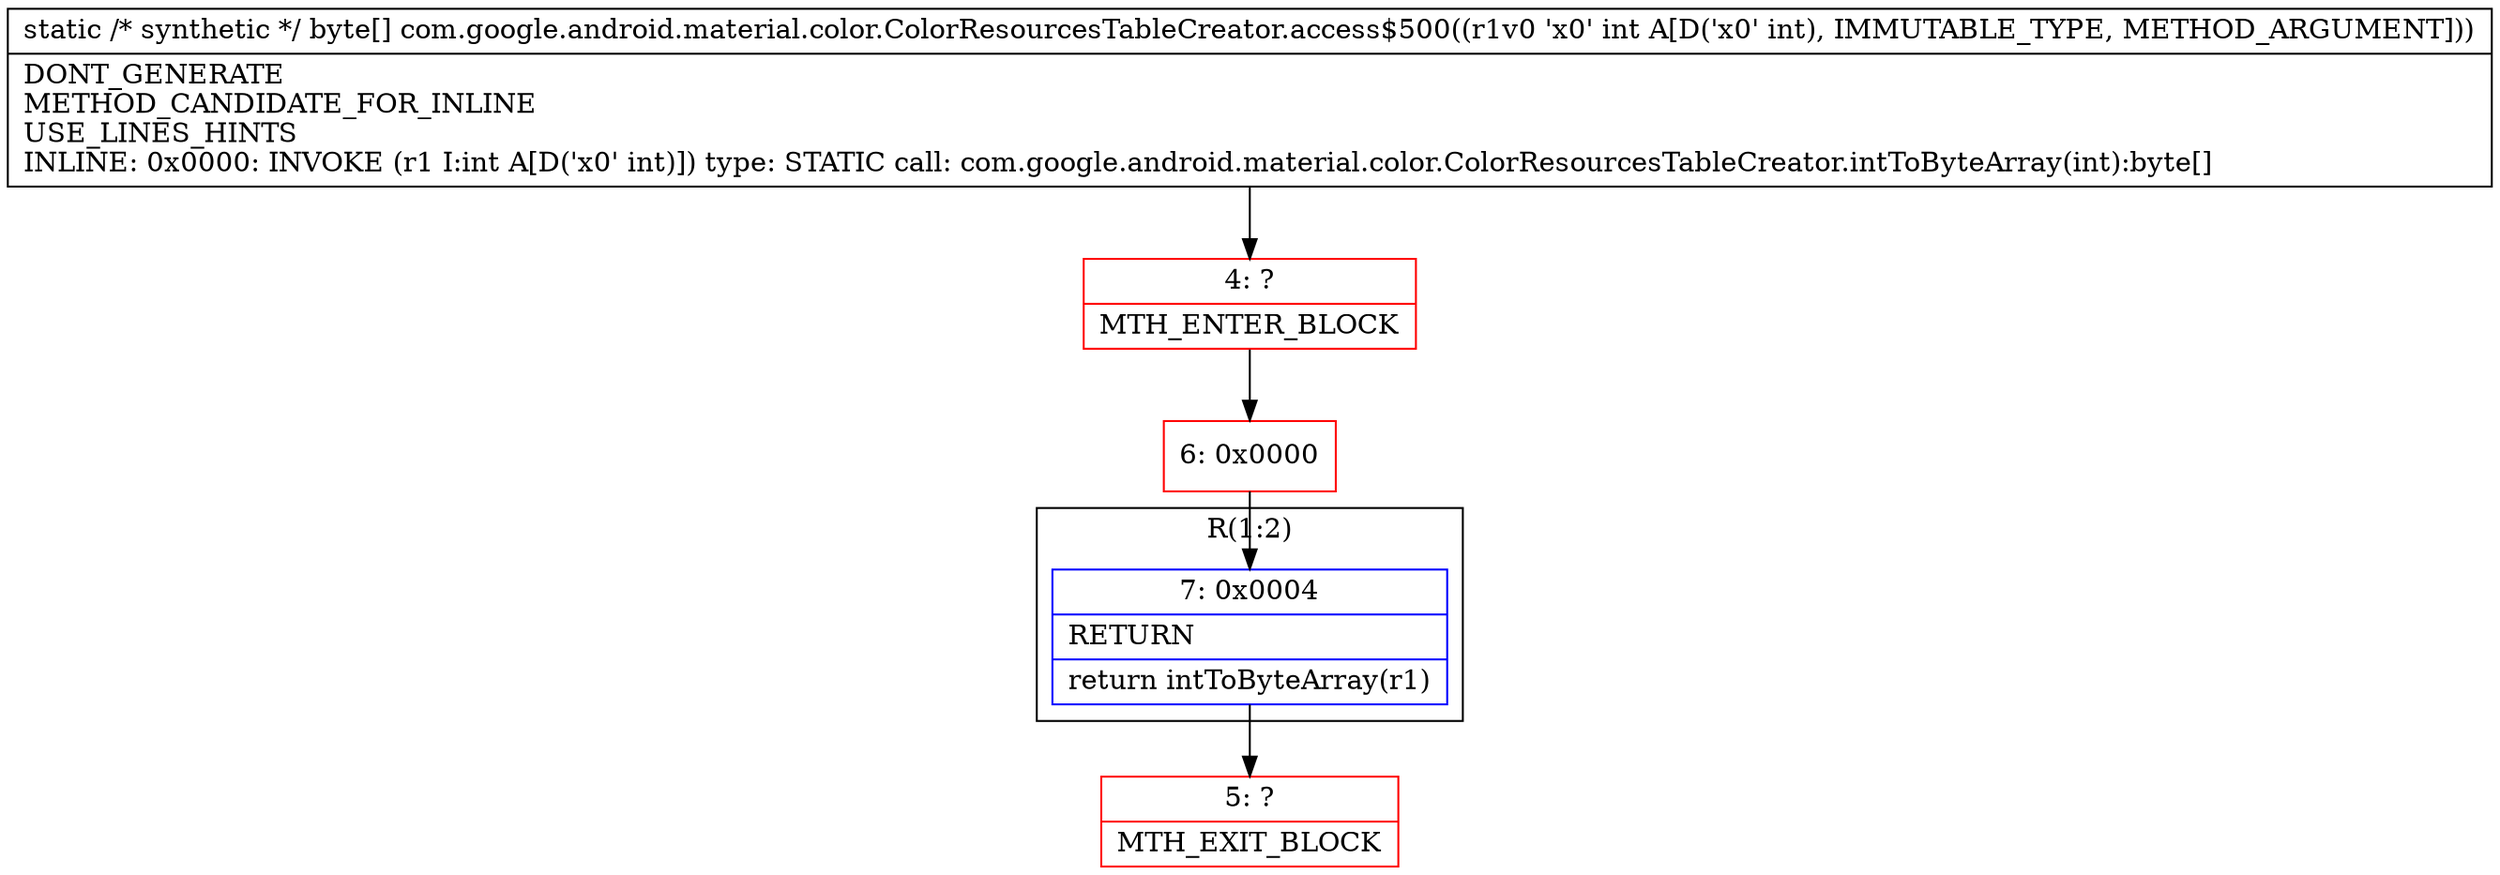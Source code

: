 digraph "CFG forcom.google.android.material.color.ColorResourcesTableCreator.access$500(I)[B" {
subgraph cluster_Region_1631839328 {
label = "R(1:2)";
node [shape=record,color=blue];
Node_7 [shape=record,label="{7\:\ 0x0004|RETURN\l|return intToByteArray(r1)\l}"];
}
Node_4 [shape=record,color=red,label="{4\:\ ?|MTH_ENTER_BLOCK\l}"];
Node_6 [shape=record,color=red,label="{6\:\ 0x0000}"];
Node_5 [shape=record,color=red,label="{5\:\ ?|MTH_EXIT_BLOCK\l}"];
MethodNode[shape=record,label="{static \/* synthetic *\/ byte[] com.google.android.material.color.ColorResourcesTableCreator.access$500((r1v0 'x0' int A[D('x0' int), IMMUTABLE_TYPE, METHOD_ARGUMENT]))  | DONT_GENERATE\lMETHOD_CANDIDATE_FOR_INLINE\lUSE_LINES_HINTS\lINLINE: 0x0000: INVOKE  (r1 I:int A[D('x0' int)]) type: STATIC call: com.google.android.material.color.ColorResourcesTableCreator.intToByteArray(int):byte[]\l}"];
MethodNode -> Node_4;Node_7 -> Node_5;
Node_4 -> Node_6;
Node_6 -> Node_7;
}

